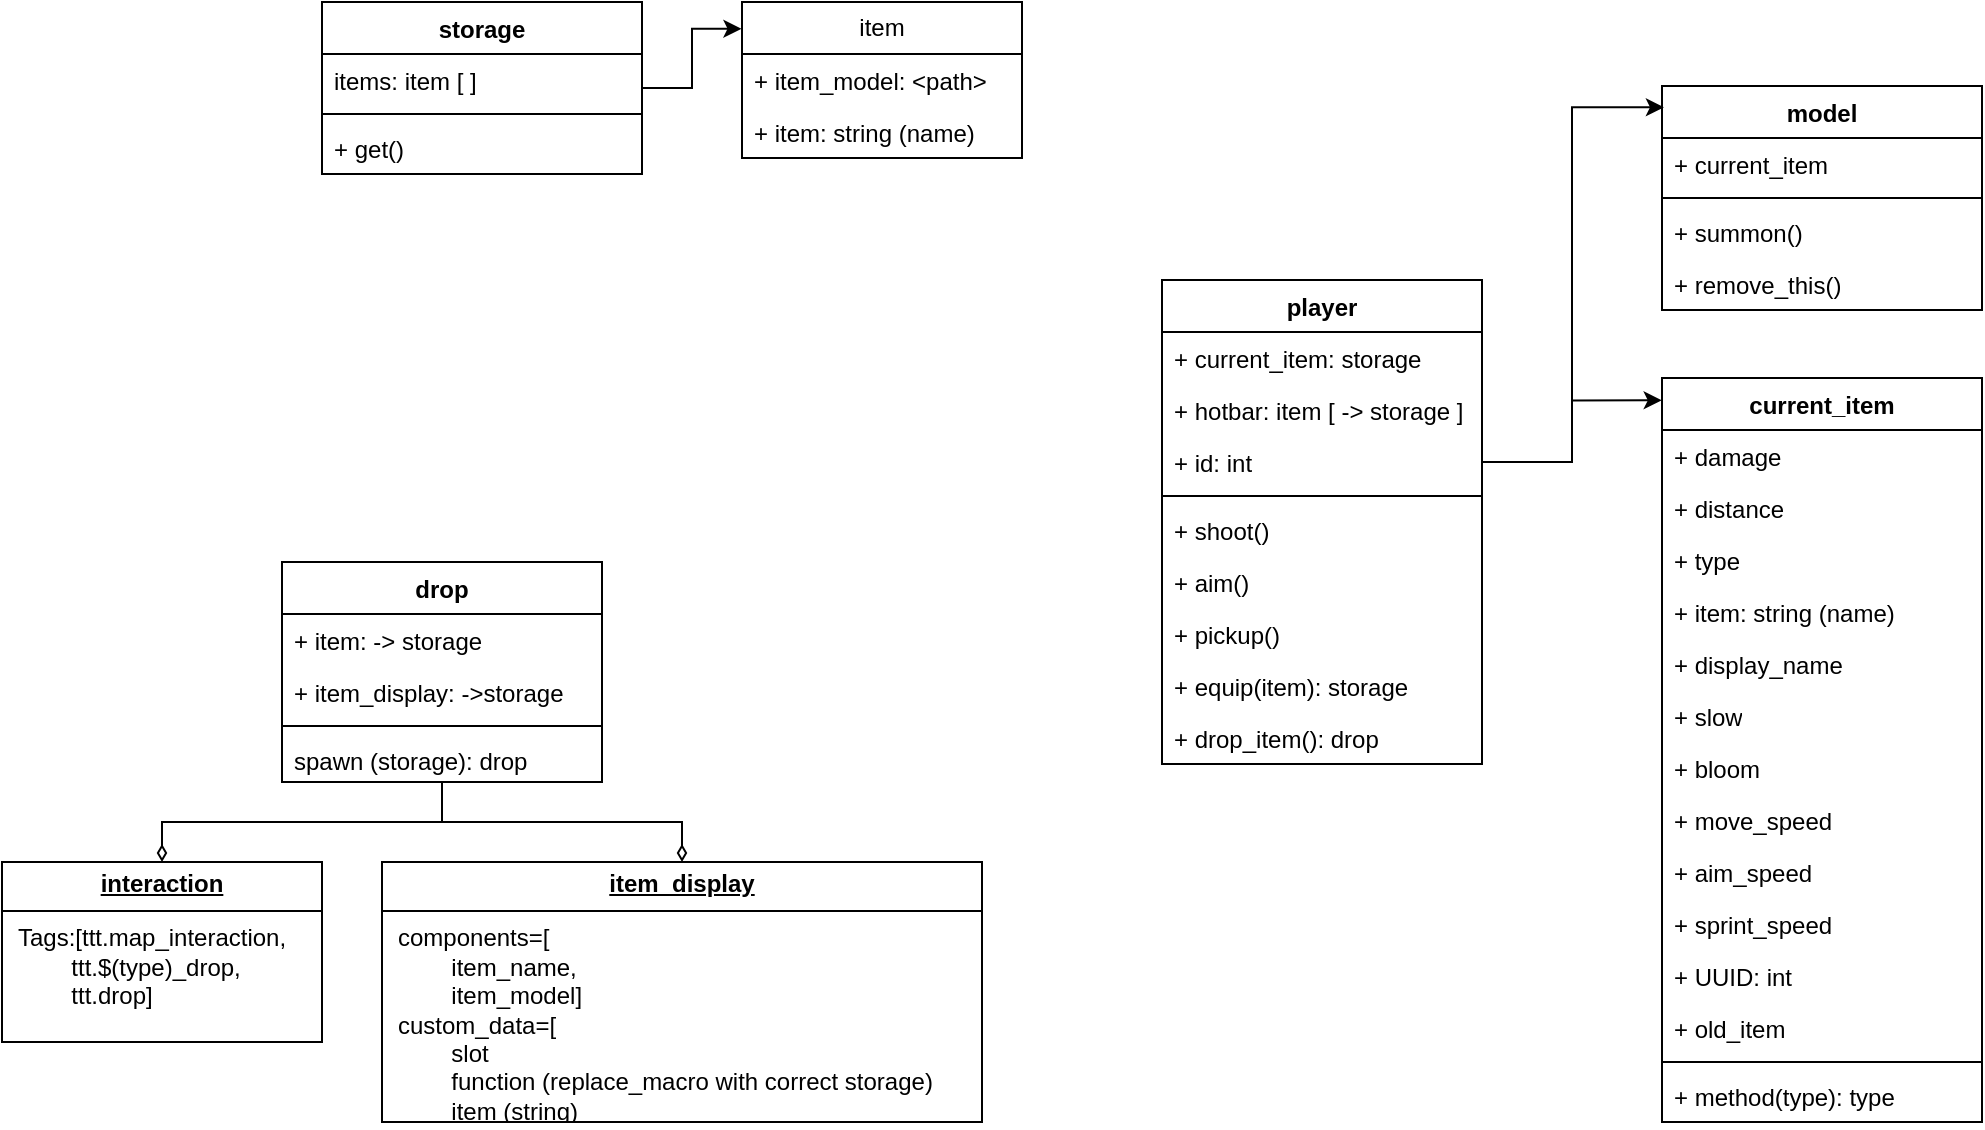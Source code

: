 <mxfile version="25.0.1">
  <diagram name="Seite-1" id="unCIy0yB9HfqeX3EXLTY">
    <mxGraphModel dx="1728" dy="2091" grid="1" gridSize="10" guides="1" tooltips="1" connect="1" arrows="1" fold="1" page="1" pageScale="1" pageWidth="827" pageHeight="1169" math="0" shadow="0">
      <root>
        <mxCell id="0" />
        <mxCell id="1" parent="0" />
        <mxCell id="8E93I3tLoNgNX5yyya5B-13" value="&lt;p style=&quot;margin:0px;margin-top:4px;text-align:center;text-decoration:underline;&quot;&gt;&lt;b&gt;interaction&lt;/b&gt;&lt;/p&gt;&lt;hr size=&quot;1&quot; style=&quot;border-style:solid;&quot;&gt;&lt;p style=&quot;margin: 0px 0px 0px 8px;&quot;&gt;Tags:[&lt;span style=&quot;background-color: initial;&quot;&gt;ttt.map_interaction,&lt;/span&gt;&lt;/p&gt;&lt;p style=&quot;margin: 0px 0px 0px 8px;&quot;&gt;&lt;span style=&quot;white-space: pre;&quot;&gt;&#x9;&lt;/span&gt;ttt.$(type)_drop,&lt;/p&gt;&lt;p style=&quot;margin: 0px 0px 0px 8px;&quot;&gt;&lt;span style=&quot;white-space: pre;&quot;&gt;&#x9;&lt;/span&gt;ttt.drop]&lt;/p&gt;" style="verticalAlign=top;align=left;overflow=fill;html=1;whiteSpace=wrap;" vertex="1" parent="1">
          <mxGeometry x="20" y="180" width="160" height="90" as="geometry" />
        </mxCell>
        <mxCell id="8E93I3tLoNgNX5yyya5B-14" value="&lt;p style=&quot;margin:0px;margin-top:4px;text-align:center;text-decoration:underline;&quot;&gt;&lt;b&gt;item_display&lt;/b&gt;&lt;/p&gt;&lt;hr size=&quot;1&quot; style=&quot;border-style:solid;&quot;&gt;&lt;p style=&quot;margin:0px;margin-left:8px;&quot;&gt;components=[&lt;/p&gt;&lt;p style=&quot;margin:0px;margin-left:8px;&quot;&gt;&lt;span style=&quot;white-space: pre;&quot;&gt;&#x9;&lt;/span&gt;item_name,&lt;/p&gt;&lt;p style=&quot;margin:0px;margin-left:8px;&quot;&gt;&lt;span style=&quot;white-space: pre;&quot;&gt;&#x9;&lt;/span&gt;item_model]&lt;br&gt;&lt;/p&gt;&lt;p style=&quot;margin:0px;margin-left:8px;&quot;&gt;custom_data=[&lt;/p&gt;&lt;p style=&quot;margin:0px;margin-left:8px;&quot;&gt;&lt;span style=&quot;white-space: pre;&quot;&gt;&#x9;&lt;/span&gt;slot&lt;br&gt;&lt;/p&gt;&lt;p style=&quot;margin:0px;margin-left:8px;&quot;&gt;&lt;span style=&quot;white-space: pre;&quot;&gt;&#x9;&lt;/span&gt;function (replace_macro with correct storage)&lt;br&gt;&lt;/p&gt;&lt;p style=&quot;margin:0px;margin-left:8px;&quot;&gt;&lt;span style=&quot;white-space: pre;&quot;&gt;&#x9;&lt;/span&gt;item (string)&lt;br&gt;&lt;/p&gt;" style="verticalAlign=top;align=left;overflow=fill;html=1;whiteSpace=wrap;" vertex="1" parent="1">
          <mxGeometry x="210" y="180" width="300" height="130" as="geometry" />
        </mxCell>
        <mxCell id="8E93I3tLoNgNX5yyya5B-61" style="edgeStyle=orthogonalEdgeStyle;rounded=0;orthogonalLoop=1;jettySize=auto;html=1;endArrow=diamondThin;endFill=0;" edge="1" parent="1" source="8E93I3tLoNgNX5yyya5B-25" target="8E93I3tLoNgNX5yyya5B-13">
          <mxGeometry relative="1" as="geometry" />
        </mxCell>
        <mxCell id="8E93I3tLoNgNX5yyya5B-62" style="edgeStyle=orthogonalEdgeStyle;rounded=0;orthogonalLoop=1;jettySize=auto;html=1;endArrow=diamondThin;endFill=0;" edge="1" parent="1" source="8E93I3tLoNgNX5yyya5B-25" target="8E93I3tLoNgNX5yyya5B-14">
          <mxGeometry relative="1" as="geometry" />
        </mxCell>
        <mxCell id="8E93I3tLoNgNX5yyya5B-25" value="drop" style="swimlane;fontStyle=1;align=center;verticalAlign=top;childLayout=stackLayout;horizontal=1;startSize=26;horizontalStack=0;resizeParent=1;resizeParentMax=0;resizeLast=0;collapsible=1;marginBottom=0;whiteSpace=wrap;html=1;" vertex="1" parent="1">
          <mxGeometry x="160" y="30" width="160" height="110" as="geometry" />
        </mxCell>
        <mxCell id="8E93I3tLoNgNX5yyya5B-26" value="+ item: -&amp;gt; storage" style="text;strokeColor=none;fillColor=none;align=left;verticalAlign=top;spacingLeft=4;spacingRight=4;overflow=hidden;rotatable=0;points=[[0,0.5],[1,0.5]];portConstraint=eastwest;whiteSpace=wrap;html=1;" vertex="1" parent="8E93I3tLoNgNX5yyya5B-25">
          <mxGeometry y="26" width="160" height="26" as="geometry" />
        </mxCell>
        <mxCell id="8E93I3tLoNgNX5yyya5B-29" value="+ item_display: -&amp;gt;storage" style="text;strokeColor=none;fillColor=none;align=left;verticalAlign=top;spacingLeft=4;spacingRight=4;overflow=hidden;rotatable=0;points=[[0,0.5],[1,0.5]];portConstraint=eastwest;whiteSpace=wrap;html=1;" vertex="1" parent="8E93I3tLoNgNX5yyya5B-25">
          <mxGeometry y="52" width="160" height="26" as="geometry" />
        </mxCell>
        <mxCell id="8E93I3tLoNgNX5yyya5B-27" value="" style="line;strokeWidth=1;fillColor=none;align=left;verticalAlign=middle;spacingTop=-1;spacingLeft=3;spacingRight=3;rotatable=0;labelPosition=right;points=[];portConstraint=eastwest;strokeColor=inherit;" vertex="1" parent="8E93I3tLoNgNX5yyya5B-25">
          <mxGeometry y="78" width="160" height="8" as="geometry" />
        </mxCell>
        <mxCell id="8E93I3tLoNgNX5yyya5B-28" value="spawn (storage): drop" style="text;strokeColor=none;fillColor=none;align=left;verticalAlign=top;spacingLeft=4;spacingRight=4;overflow=hidden;rotatable=0;points=[[0,0.5],[1,0.5]];portConstraint=eastwest;whiteSpace=wrap;html=1;" vertex="1" parent="8E93I3tLoNgNX5yyya5B-25">
          <mxGeometry y="86" width="160" height="24" as="geometry" />
        </mxCell>
        <mxCell id="8E93I3tLoNgNX5yyya5B-36" value="player" style="swimlane;fontStyle=1;align=center;verticalAlign=top;childLayout=stackLayout;horizontal=1;startSize=26;horizontalStack=0;resizeParent=1;resizeParentMax=0;resizeLast=0;collapsible=1;marginBottom=0;whiteSpace=wrap;html=1;" vertex="1" parent="1">
          <mxGeometry x="600" y="-111" width="160" height="242" as="geometry" />
        </mxCell>
        <mxCell id="8E93I3tLoNgNX5yyya5B-37" value="+ current_item: storage" style="text;strokeColor=none;fillColor=none;align=left;verticalAlign=top;spacingLeft=4;spacingRight=4;overflow=hidden;rotatable=0;points=[[0,0.5],[1,0.5]];portConstraint=eastwest;whiteSpace=wrap;html=1;" vertex="1" parent="8E93I3tLoNgNX5yyya5B-36">
          <mxGeometry y="26" width="160" height="26" as="geometry" />
        </mxCell>
        <mxCell id="8E93I3tLoNgNX5yyya5B-51" value="+ hotbar: item [ -&amp;gt; storage ]" style="text;strokeColor=none;fillColor=none;align=left;verticalAlign=top;spacingLeft=4;spacingRight=4;overflow=hidden;rotatable=0;points=[[0,0.5],[1,0.5]];portConstraint=eastwest;whiteSpace=wrap;html=1;" vertex="1" parent="8E93I3tLoNgNX5yyya5B-36">
          <mxGeometry y="52" width="160" height="26" as="geometry" />
        </mxCell>
        <mxCell id="8E93I3tLoNgNX5yyya5B-88" value="+ id: int" style="text;strokeColor=none;fillColor=none;align=left;verticalAlign=top;spacingLeft=4;spacingRight=4;overflow=hidden;rotatable=0;points=[[0,0.5],[1,0.5]];portConstraint=eastwest;whiteSpace=wrap;html=1;" vertex="1" parent="8E93I3tLoNgNX5yyya5B-36">
          <mxGeometry y="78" width="160" height="26" as="geometry" />
        </mxCell>
        <mxCell id="8E93I3tLoNgNX5yyya5B-38" value="" style="line;strokeWidth=1;fillColor=none;align=left;verticalAlign=middle;spacingTop=-1;spacingLeft=3;spacingRight=3;rotatable=0;labelPosition=right;points=[];portConstraint=eastwest;strokeColor=inherit;" vertex="1" parent="8E93I3tLoNgNX5yyya5B-36">
          <mxGeometry y="104" width="160" height="8" as="geometry" />
        </mxCell>
        <mxCell id="8E93I3tLoNgNX5yyya5B-39" value="+ shoot()" style="text;strokeColor=none;fillColor=none;align=left;verticalAlign=top;spacingLeft=4;spacingRight=4;overflow=hidden;rotatable=0;points=[[0,0.5],[1,0.5]];portConstraint=eastwest;whiteSpace=wrap;html=1;" vertex="1" parent="8E93I3tLoNgNX5yyya5B-36">
          <mxGeometry y="112" width="160" height="26" as="geometry" />
        </mxCell>
        <mxCell id="8E93I3tLoNgNX5yyya5B-40" value="+ aim()" style="text;strokeColor=none;fillColor=none;align=left;verticalAlign=top;spacingLeft=4;spacingRight=4;overflow=hidden;rotatable=0;points=[[0,0.5],[1,0.5]];portConstraint=eastwest;whiteSpace=wrap;html=1;" vertex="1" parent="8E93I3tLoNgNX5yyya5B-36">
          <mxGeometry y="138" width="160" height="26" as="geometry" />
        </mxCell>
        <mxCell id="8E93I3tLoNgNX5yyya5B-41" value="+ pickup()" style="text;strokeColor=none;fillColor=none;align=left;verticalAlign=top;spacingLeft=4;spacingRight=4;overflow=hidden;rotatable=0;points=[[0,0.5],[1,0.5]];portConstraint=eastwest;whiteSpace=wrap;html=1;" vertex="1" parent="8E93I3tLoNgNX5yyya5B-36">
          <mxGeometry y="164" width="160" height="26" as="geometry" />
        </mxCell>
        <mxCell id="8E93I3tLoNgNX5yyya5B-57" value="+ equip(item): storage" style="text;strokeColor=none;fillColor=none;align=left;verticalAlign=top;spacingLeft=4;spacingRight=4;overflow=hidden;rotatable=0;points=[[0,0.5],[1,0.5]];portConstraint=eastwest;whiteSpace=wrap;html=1;" vertex="1" parent="8E93I3tLoNgNX5yyya5B-36">
          <mxGeometry y="190" width="160" height="26" as="geometry" />
        </mxCell>
        <mxCell id="8E93I3tLoNgNX5yyya5B-42" value="+ drop_item(): drop" style="text;strokeColor=none;fillColor=none;align=left;verticalAlign=top;spacingLeft=4;spacingRight=4;overflow=hidden;rotatable=0;points=[[0,0.5],[1,0.5]];portConstraint=eastwest;whiteSpace=wrap;html=1;" vertex="1" parent="8E93I3tLoNgNX5yyya5B-36">
          <mxGeometry y="216" width="160" height="26" as="geometry" />
        </mxCell>
        <mxCell id="8E93I3tLoNgNX5yyya5B-63" value="model" style="swimlane;fontStyle=1;align=center;verticalAlign=top;childLayout=stackLayout;horizontal=1;startSize=26;horizontalStack=0;resizeParent=1;resizeParentMax=0;resizeLast=0;collapsible=1;marginBottom=0;whiteSpace=wrap;html=1;" vertex="1" parent="1">
          <mxGeometry x="850" y="-208" width="160" height="112" as="geometry" />
        </mxCell>
        <mxCell id="8E93I3tLoNgNX5yyya5B-64" value="+ current_item" style="text;strokeColor=none;fillColor=none;align=left;verticalAlign=top;spacingLeft=4;spacingRight=4;overflow=hidden;rotatable=0;points=[[0,0.5],[1,0.5]];portConstraint=eastwest;whiteSpace=wrap;html=1;" vertex="1" parent="8E93I3tLoNgNX5yyya5B-63">
          <mxGeometry y="26" width="160" height="26" as="geometry" />
        </mxCell>
        <mxCell id="8E93I3tLoNgNX5yyya5B-65" value="" style="line;strokeWidth=1;fillColor=none;align=left;verticalAlign=middle;spacingTop=-1;spacingLeft=3;spacingRight=3;rotatable=0;labelPosition=right;points=[];portConstraint=eastwest;strokeColor=inherit;" vertex="1" parent="8E93I3tLoNgNX5yyya5B-63">
          <mxGeometry y="52" width="160" height="8" as="geometry" />
        </mxCell>
        <mxCell id="8E93I3tLoNgNX5yyya5B-67" value="&lt;div&gt;+ summon()&lt;/div&gt;" style="text;strokeColor=none;fillColor=none;align=left;verticalAlign=top;spacingLeft=4;spacingRight=4;overflow=hidden;rotatable=0;points=[[0,0.5],[1,0.5]];portConstraint=eastwest;whiteSpace=wrap;html=1;" vertex="1" parent="8E93I3tLoNgNX5yyya5B-63">
          <mxGeometry y="60" width="160" height="26" as="geometry" />
        </mxCell>
        <mxCell id="8E93I3tLoNgNX5yyya5B-68" value="+ remove_this()&lt;div&gt;&lt;br/&gt;&lt;/div&gt;" style="text;strokeColor=none;fillColor=none;align=left;verticalAlign=top;spacingLeft=4;spacingRight=4;overflow=hidden;rotatable=0;points=[[0,0.5],[1,0.5]];portConstraint=eastwest;whiteSpace=wrap;html=1;" vertex="1" parent="8E93I3tLoNgNX5yyya5B-63">
          <mxGeometry y="86" width="160" height="26" as="geometry" />
        </mxCell>
        <mxCell id="8E93I3tLoNgNX5yyya5B-69" value="current_item" style="swimlane;fontStyle=1;align=center;verticalAlign=top;childLayout=stackLayout;horizontal=1;startSize=26;horizontalStack=0;resizeParent=1;resizeParentMax=0;resizeLast=0;collapsible=1;marginBottom=0;whiteSpace=wrap;html=1;" vertex="1" parent="1">
          <mxGeometry x="850" y="-62" width="160" height="372" as="geometry" />
        </mxCell>
        <mxCell id="8E93I3tLoNgNX5yyya5B-70" value="+ damage" style="text;strokeColor=none;fillColor=none;align=left;verticalAlign=top;spacingLeft=4;spacingRight=4;overflow=hidden;rotatable=0;points=[[0,0.5],[1,0.5]];portConstraint=eastwest;whiteSpace=wrap;html=1;" vertex="1" parent="8E93I3tLoNgNX5yyya5B-69">
          <mxGeometry y="26" width="160" height="26" as="geometry" />
        </mxCell>
        <mxCell id="8E93I3tLoNgNX5yyya5B-73" value="+ distance" style="text;strokeColor=none;fillColor=none;align=left;verticalAlign=top;spacingLeft=4;spacingRight=4;overflow=hidden;rotatable=0;points=[[0,0.5],[1,0.5]];portConstraint=eastwest;whiteSpace=wrap;html=1;" vertex="1" parent="8E93I3tLoNgNX5yyya5B-69">
          <mxGeometry y="52" width="160" height="26" as="geometry" />
        </mxCell>
        <mxCell id="8E93I3tLoNgNX5yyya5B-74" value="+ type" style="text;strokeColor=none;fillColor=none;align=left;verticalAlign=top;spacingLeft=4;spacingRight=4;overflow=hidden;rotatable=0;points=[[0,0.5],[1,0.5]];portConstraint=eastwest;whiteSpace=wrap;html=1;" vertex="1" parent="8E93I3tLoNgNX5yyya5B-69">
          <mxGeometry y="78" width="160" height="26" as="geometry" />
        </mxCell>
        <mxCell id="8E93I3tLoNgNX5yyya5B-75" value="+ item: string (name)" style="text;strokeColor=none;fillColor=none;align=left;verticalAlign=top;spacingLeft=4;spacingRight=4;overflow=hidden;rotatable=0;points=[[0,0.5],[1,0.5]];portConstraint=eastwest;whiteSpace=wrap;html=1;" vertex="1" parent="8E93I3tLoNgNX5yyya5B-69">
          <mxGeometry y="104" width="160" height="26" as="geometry" />
        </mxCell>
        <mxCell id="8E93I3tLoNgNX5yyya5B-76" value="+ display_name" style="text;strokeColor=none;fillColor=none;align=left;verticalAlign=top;spacingLeft=4;spacingRight=4;overflow=hidden;rotatable=0;points=[[0,0.5],[1,0.5]];portConstraint=eastwest;whiteSpace=wrap;html=1;" vertex="1" parent="8E93I3tLoNgNX5yyya5B-69">
          <mxGeometry y="130" width="160" height="26" as="geometry" />
        </mxCell>
        <mxCell id="8E93I3tLoNgNX5yyya5B-77" value="+ slow" style="text;strokeColor=none;fillColor=none;align=left;verticalAlign=top;spacingLeft=4;spacingRight=4;overflow=hidden;rotatable=0;points=[[0,0.5],[1,0.5]];portConstraint=eastwest;whiteSpace=wrap;html=1;" vertex="1" parent="8E93I3tLoNgNX5yyya5B-69">
          <mxGeometry y="156" width="160" height="26" as="geometry" />
        </mxCell>
        <mxCell id="8E93I3tLoNgNX5yyya5B-78" value="+ bloom" style="text;strokeColor=none;fillColor=none;align=left;verticalAlign=top;spacingLeft=4;spacingRight=4;overflow=hidden;rotatable=0;points=[[0,0.5],[1,0.5]];portConstraint=eastwest;whiteSpace=wrap;html=1;" vertex="1" parent="8E93I3tLoNgNX5yyya5B-69">
          <mxGeometry y="182" width="160" height="26" as="geometry" />
        </mxCell>
        <mxCell id="8E93I3tLoNgNX5yyya5B-79" value="+ move_speed&lt;div&gt;&lt;br&gt;&lt;/div&gt;" style="text;strokeColor=none;fillColor=none;align=left;verticalAlign=top;spacingLeft=4;spacingRight=4;overflow=hidden;rotatable=0;points=[[0,0.5],[1,0.5]];portConstraint=eastwest;whiteSpace=wrap;html=1;" vertex="1" parent="8E93I3tLoNgNX5yyya5B-69">
          <mxGeometry y="208" width="160" height="26" as="geometry" />
        </mxCell>
        <mxCell id="8E93I3tLoNgNX5yyya5B-80" value="&lt;div&gt;+ aim_speed&lt;/div&gt;" style="text;strokeColor=none;fillColor=none;align=left;verticalAlign=top;spacingLeft=4;spacingRight=4;overflow=hidden;rotatable=0;points=[[0,0.5],[1,0.5]];portConstraint=eastwest;whiteSpace=wrap;html=1;" vertex="1" parent="8E93I3tLoNgNX5yyya5B-69">
          <mxGeometry y="234" width="160" height="26" as="geometry" />
        </mxCell>
        <mxCell id="8E93I3tLoNgNX5yyya5B-81" value="&lt;div&gt;+ sprint_speed&lt;/div&gt;" style="text;strokeColor=none;fillColor=none;align=left;verticalAlign=top;spacingLeft=4;spacingRight=4;overflow=hidden;rotatable=0;points=[[0,0.5],[1,0.5]];portConstraint=eastwest;whiteSpace=wrap;html=1;" vertex="1" parent="8E93I3tLoNgNX5yyya5B-69">
          <mxGeometry y="260" width="160" height="26" as="geometry" />
        </mxCell>
        <mxCell id="8E93I3tLoNgNX5yyya5B-82" value="&lt;div&gt;+ UUID: int&lt;/div&gt;" style="text;strokeColor=none;fillColor=none;align=left;verticalAlign=top;spacingLeft=4;spacingRight=4;overflow=hidden;rotatable=0;points=[[0,0.5],[1,0.5]];portConstraint=eastwest;whiteSpace=wrap;html=1;" vertex="1" parent="8E93I3tLoNgNX5yyya5B-69">
          <mxGeometry y="286" width="160" height="26" as="geometry" />
        </mxCell>
        <mxCell id="8E93I3tLoNgNX5yyya5B-83" value="&lt;div&gt;+ old_item&lt;/div&gt;" style="text;strokeColor=none;fillColor=none;align=left;verticalAlign=top;spacingLeft=4;spacingRight=4;overflow=hidden;rotatable=0;points=[[0,0.5],[1,0.5]];portConstraint=eastwest;whiteSpace=wrap;html=1;" vertex="1" parent="8E93I3tLoNgNX5yyya5B-69">
          <mxGeometry y="312" width="160" height="26" as="geometry" />
        </mxCell>
        <mxCell id="8E93I3tLoNgNX5yyya5B-71" value="" style="line;strokeWidth=1;fillColor=none;align=left;verticalAlign=middle;spacingTop=-1;spacingLeft=3;spacingRight=3;rotatable=0;labelPosition=right;points=[];portConstraint=eastwest;strokeColor=inherit;" vertex="1" parent="8E93I3tLoNgNX5yyya5B-69">
          <mxGeometry y="338" width="160" height="8" as="geometry" />
        </mxCell>
        <mxCell id="8E93I3tLoNgNX5yyya5B-72" value="+ method(type): type" style="text;strokeColor=none;fillColor=none;align=left;verticalAlign=top;spacingLeft=4;spacingRight=4;overflow=hidden;rotatable=0;points=[[0,0.5],[1,0.5]];portConstraint=eastwest;whiteSpace=wrap;html=1;" vertex="1" parent="8E93I3tLoNgNX5yyya5B-69">
          <mxGeometry y="346" width="160" height="26" as="geometry" />
        </mxCell>
        <mxCell id="8E93I3tLoNgNX5yyya5B-89" style="edgeStyle=orthogonalEdgeStyle;rounded=0;orthogonalLoop=1;jettySize=auto;html=1;entryX=0.006;entryY=0.095;entryDx=0;entryDy=0;entryPerimeter=0;" edge="1" parent="1" source="8E93I3tLoNgNX5yyya5B-88" target="8E93I3tLoNgNX5yyya5B-63">
          <mxGeometry relative="1" as="geometry" />
        </mxCell>
        <mxCell id="8E93I3tLoNgNX5yyya5B-90" style="edgeStyle=orthogonalEdgeStyle;rounded=0;orthogonalLoop=1;jettySize=auto;html=1;entryX=-0.001;entryY=0.03;entryDx=0;entryDy=0;entryPerimeter=0;" edge="1" parent="1" source="8E93I3tLoNgNX5yyya5B-88" target="8E93I3tLoNgNX5yyya5B-69">
          <mxGeometry relative="1" as="geometry" />
        </mxCell>
        <mxCell id="8E93I3tLoNgNX5yyya5B-91" value="item" style="swimlane;fontStyle=0;childLayout=stackLayout;horizontal=1;startSize=26;fillColor=none;horizontalStack=0;resizeParent=1;resizeParentMax=0;resizeLast=0;collapsible=1;marginBottom=0;whiteSpace=wrap;html=1;" vertex="1" parent="1">
          <mxGeometry x="390" y="-250" width="140" height="78" as="geometry" />
        </mxCell>
        <mxCell id="8E93I3tLoNgNX5yyya5B-92" value="+ item_model: &amp;lt;path&amp;gt;" style="text;strokeColor=none;fillColor=none;align=left;verticalAlign=top;spacingLeft=4;spacingRight=4;overflow=hidden;rotatable=0;points=[[0,0.5],[1,0.5]];portConstraint=eastwest;whiteSpace=wrap;html=1;" vertex="1" parent="8E93I3tLoNgNX5yyya5B-91">
          <mxGeometry y="26" width="140" height="26" as="geometry" />
        </mxCell>
        <mxCell id="8E93I3tLoNgNX5yyya5B-93" value="+ item: string (name)" style="text;strokeColor=none;fillColor=none;align=left;verticalAlign=top;spacingLeft=4;spacingRight=4;overflow=hidden;rotatable=0;points=[[0,0.5],[1,0.5]];portConstraint=eastwest;whiteSpace=wrap;html=1;" vertex="1" parent="8E93I3tLoNgNX5yyya5B-91">
          <mxGeometry y="52" width="140" height="26" as="geometry" />
        </mxCell>
        <mxCell id="8E93I3tLoNgNX5yyya5B-95" value="storage" style="swimlane;fontStyle=1;align=center;verticalAlign=top;childLayout=stackLayout;horizontal=1;startSize=26;horizontalStack=0;resizeParent=1;resizeParentMax=0;resizeLast=0;collapsible=1;marginBottom=0;whiteSpace=wrap;html=1;" vertex="1" parent="1">
          <mxGeometry x="180" y="-250" width="160" height="86" as="geometry" />
        </mxCell>
        <mxCell id="8E93I3tLoNgNX5yyya5B-96" value="items: item [ ]" style="text;strokeColor=none;fillColor=none;align=left;verticalAlign=top;spacingLeft=4;spacingRight=4;overflow=hidden;rotatable=0;points=[[0,0.5],[1,0.5]];portConstraint=eastwest;whiteSpace=wrap;html=1;" vertex="1" parent="8E93I3tLoNgNX5yyya5B-95">
          <mxGeometry y="26" width="160" height="26" as="geometry" />
        </mxCell>
        <mxCell id="8E93I3tLoNgNX5yyya5B-97" value="" style="line;strokeWidth=1;fillColor=none;align=left;verticalAlign=middle;spacingTop=-1;spacingLeft=3;spacingRight=3;rotatable=0;labelPosition=right;points=[];portConstraint=eastwest;strokeColor=inherit;" vertex="1" parent="8E93I3tLoNgNX5yyya5B-95">
          <mxGeometry y="52" width="160" height="8" as="geometry" />
        </mxCell>
        <mxCell id="8E93I3tLoNgNX5yyya5B-98" value="&lt;div&gt;+ get()&lt;/div&gt;" style="text;strokeColor=none;fillColor=none;align=left;verticalAlign=top;spacingLeft=4;spacingRight=4;overflow=hidden;rotatable=0;points=[[0,0.5],[1,0.5]];portConstraint=eastwest;whiteSpace=wrap;html=1;" vertex="1" parent="8E93I3tLoNgNX5yyya5B-95">
          <mxGeometry y="60" width="160" height="26" as="geometry" />
        </mxCell>
        <mxCell id="8E93I3tLoNgNX5yyya5B-99" style="edgeStyle=orthogonalEdgeStyle;rounded=0;orthogonalLoop=1;jettySize=auto;html=1;entryX=-0.002;entryY=0.172;entryDx=0;entryDy=0;entryPerimeter=0;" edge="1" parent="1" source="8E93I3tLoNgNX5yyya5B-95" target="8E93I3tLoNgNX5yyya5B-91">
          <mxGeometry relative="1" as="geometry" />
        </mxCell>
      </root>
    </mxGraphModel>
  </diagram>
</mxfile>
